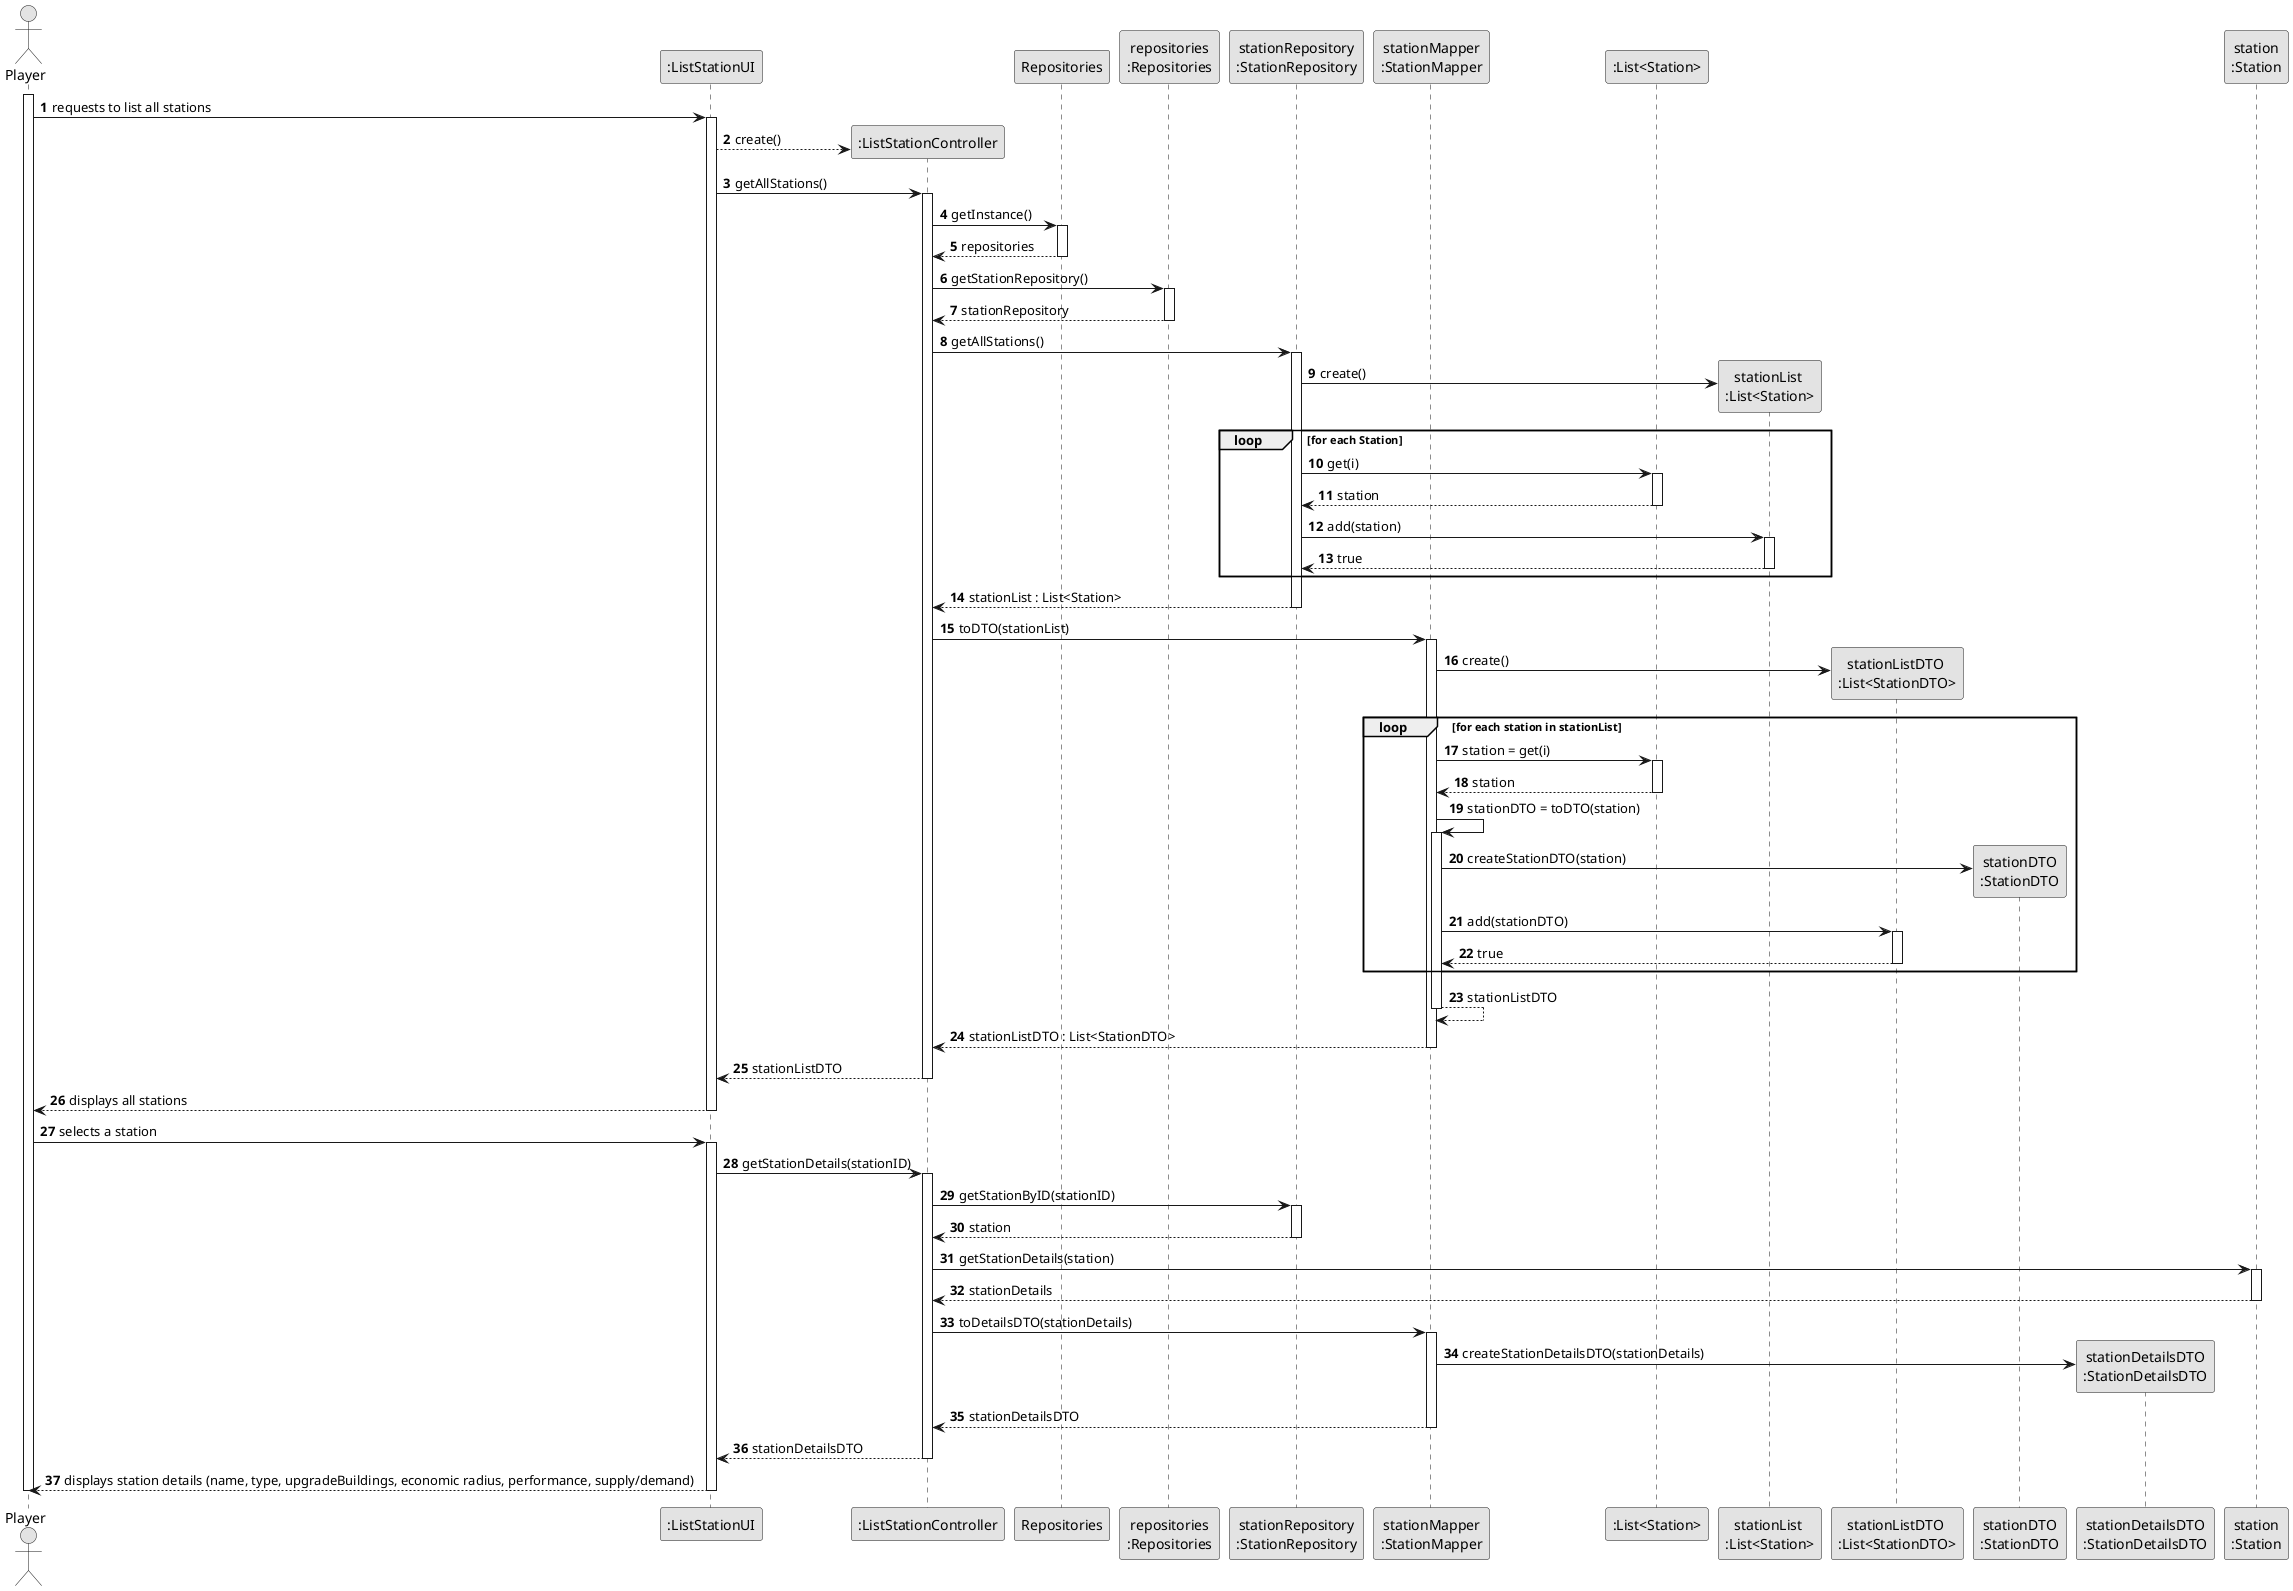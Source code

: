 @startuml
    skinparam monochrome true
    skinparam packageStyle rectangle
    skinparam shadowing false

    autonumber

    actor "Player" as PLAYER
    participant ":ListStationUI" as UI
    participant ":ListStationController" as CTRL
    participant "Repositories" as REPOS
    participant "repositories\n:Repositories" as REPOS_SINGLETON
    participant "stationRepository\n:StationRepository" as STATION_REPO
    participant "stationMapper\n:StationMapper" as StationMapper
    participant ":List<Station>" as ListStation
    participant "stationList \n:List<Station>" as stationList
    participant "stationListDTO \n:List<StationDTO>" as StationListDto
    participant "stationDTO\n:StationDTO" as StationDto
    participant "stationDetailsDTO\n:StationDetailsDTO" as StationDetailsDto
    participant "station\n:Station" as STATION

    activate PLAYER

    PLAYER -> UI : requests to list all stations
    activate UI

        UI --> CTRL** : create()

        UI -> CTRL : getAllStations()
        activate CTRL

            CTRL -> REPOS : getInstance()
            activate REPOS
                REPOS --> CTRL : repositories
            deactivate REPOS

            CTRL -> REPOS_SINGLETON : getStationRepository()
            activate REPOS_SINGLETON
                REPOS_SINGLETON --> CTRL : stationRepository
            deactivate REPOS_SINGLETON

            CTRL -> STATION_REPO : getAllStations()
            activate STATION_REPO
                STATION_REPO -> stationList ** : create()
                loop for each Station
                    STATION_REPO -> ListStation++ : get(i)
                    ListStation --> STATION_REPO-- : station
                    STATION_REPO -> stationList++ : add(station)
                    stationList --> STATION_REPO-- : true
                end
                STATION_REPO --> CTRL : stationList : List<Station>
            deactivate STATION_REPO

            CTRL -> StationMapper : toDTO(stationList)
            activate StationMapper
                StationMapper -> StationListDto ** : create()
                loop for each station in stationList
                    StationMapper -> ListStation : station = get(i)
                    activate ListStation
                    ListStation --> StationMapper : station
                    deactivate ListStation
                    StationMapper -> StationMapper : stationDTO = toDTO(station)
                    activate StationMapper
                    StationMapper -> StationDto** : createStationDTO(station)
                    StationMapper -> StationListDto : add(stationDTO)
                    activate StationListDto
                    StationListDto --> StationMapper : true
                    deactivate StationListDto
                end
                StationMapper --> StationMapper : stationListDTO
                deactivate StationMapper

            StationMapper --> CTRL : stationListDTO : List<StationDTO>
            deactivate StationMapper

            CTRL --> UI : stationListDTO
        deactivate CTRL

        UI --> PLAYER : displays all stations
    deactivate UI

    PLAYER -> UI : selects a station
    activate UI

        UI -> CTRL : getStationDetails(stationID)
        activate CTRL

            CTRL -> STATION_REPO : getStationByID(stationID)
            activate STATION_REPO
                STATION_REPO --> CTRL : station
            deactivate STATION_REPO

            CTRL -> STATION : getStationDetails(station)
            activate STATION
            STATION --> CTRL: stationDetails
            deactivate STATION

            CTRL -> StationMapper : toDetailsDTO(stationDetails)
            activate StationMapper
                StationMapper -> StationDetailsDto** : createStationDetailsDTO(stationDetails)
                StationMapper --> CTRL : stationDetailsDTO
            deactivate StationMapper

            CTRL --> UI : stationDetailsDTO
        deactivate CTRL

        UI --> PLAYER : displays station details (name, type, upgradeBuildings, economic radius, performance, supply/demand)
    deactivate UI

    deactivate PLAYER
    @enduml